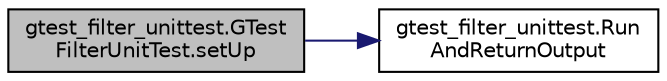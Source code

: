 digraph "gtest_filter_unittest.GTestFilterUnitTest.setUp"
{
  edge [fontname="Helvetica",fontsize="10",labelfontname="Helvetica",labelfontsize="10"];
  node [fontname="Helvetica",fontsize="10",shape=record];
  rankdir="LR";
  Node158 [label="gtest_filter_unittest.GTest\lFilterUnitTest.setUp",height=0.2,width=0.4,color="black", fillcolor="grey75", style="filled", fontcolor="black"];
  Node158 -> Node159 [color="midnightblue",fontsize="10",style="solid",fontname="Helvetica"];
  Node159 [label="gtest_filter_unittest.Run\lAndReturnOutput",height=0.2,width=0.4,color="black", fillcolor="white", style="filled",URL="$d5/dea/namespacegtest__filter__unittest.html#abb83ed30067e0d13161fd89868ed476b"];
}
